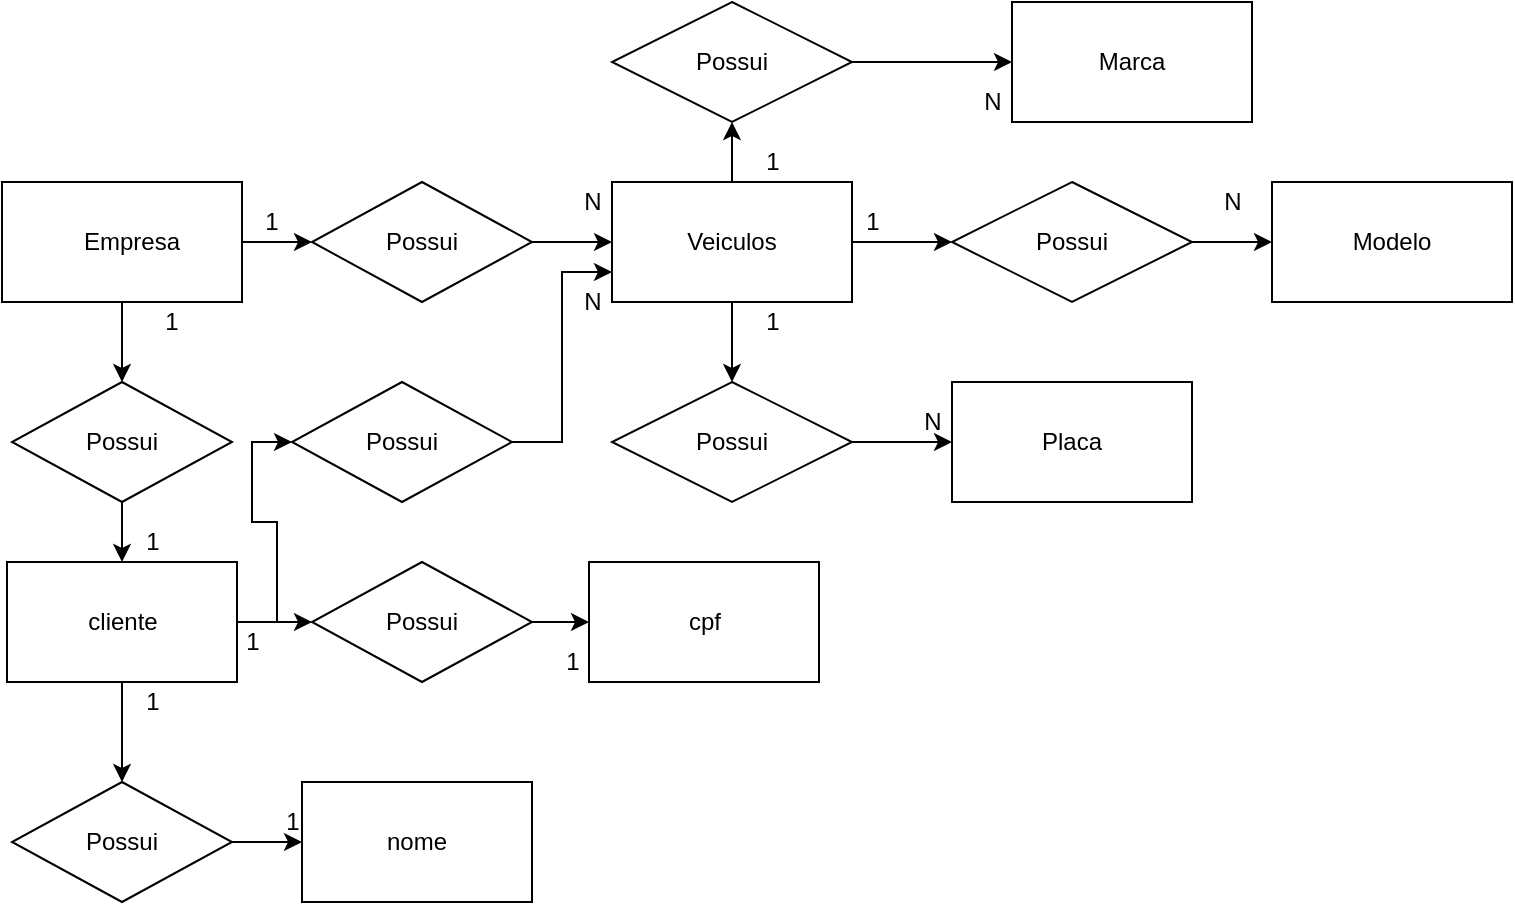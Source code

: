 <mxfile version="14.8.1" type="google"><diagram id="BlsqY-bqH9VC55lTSXHk" name="Page-1"><mxGraphModel dx="1021" dy="529" grid="1" gridSize="10" guides="1" tooltips="1" connect="1" arrows="1" fold="1" page="1" pageScale="1" pageWidth="827" pageHeight="1169" math="0" shadow="0"><root><mxCell id="0"/><mxCell id="1" parent="0"/><mxCell id="jz35ekHARNNPg3Mycyij-14" style="edgeStyle=orthogonalEdgeStyle;rounded=0;orthogonalLoop=1;jettySize=auto;html=1;exitX=1;exitY=0.5;exitDx=0;exitDy=0;entryX=0;entryY=0.5;entryDx=0;entryDy=0;" edge="1" parent="1" source="jz35ekHARNNPg3Mycyij-1" target="jz35ekHARNNPg3Mycyij-3"><mxGeometry relative="1" as="geometry"/></mxCell><mxCell id="jz35ekHARNNPg3Mycyij-30" style="edgeStyle=orthogonalEdgeStyle;rounded=0;orthogonalLoop=1;jettySize=auto;html=1;exitX=0.5;exitY=1;exitDx=0;exitDy=0;entryX=0.5;entryY=0;entryDx=0;entryDy=0;" edge="1" parent="1" source="jz35ekHARNNPg3Mycyij-1" target="jz35ekHARNNPg3Mycyij-28"><mxGeometry relative="1" as="geometry"/></mxCell><mxCell id="jz35ekHARNNPg3Mycyij-1" value="" style="rounded=0;whiteSpace=wrap;html=1;" vertex="1" parent="1"><mxGeometry x="5" y="120" width="120" height="60" as="geometry"/></mxCell><mxCell id="jz35ekHARNNPg3Mycyij-2" value="Empresa" style="text;html=1;strokeColor=none;fillColor=none;align=center;verticalAlign=middle;whiteSpace=wrap;rounded=0;" vertex="1" parent="1"><mxGeometry x="50" y="140" width="40" height="20" as="geometry"/></mxCell><mxCell id="jz35ekHARNNPg3Mycyij-15" style="edgeStyle=orthogonalEdgeStyle;rounded=0;orthogonalLoop=1;jettySize=auto;html=1;exitX=1;exitY=0.5;exitDx=0;exitDy=0;entryX=0;entryY=0.5;entryDx=0;entryDy=0;" edge="1" parent="1" source="jz35ekHARNNPg3Mycyij-3" target="jz35ekHARNNPg3Mycyij-4"><mxGeometry relative="1" as="geometry"/></mxCell><mxCell id="jz35ekHARNNPg3Mycyij-3" value="Possui" style="shape=rhombus;perimeter=rhombusPerimeter;whiteSpace=wrap;html=1;align=center;" vertex="1" parent="1"><mxGeometry x="160" y="120" width="110" height="60" as="geometry"/></mxCell><mxCell id="jz35ekHARNNPg3Mycyij-21" style="edgeStyle=orthogonalEdgeStyle;rounded=0;orthogonalLoop=1;jettySize=auto;html=1;exitX=0.5;exitY=0;exitDx=0;exitDy=0;" edge="1" parent="1" source="jz35ekHARNNPg3Mycyij-4" target="jz35ekHARNNPg3Mycyij-5"><mxGeometry relative="1" as="geometry"/></mxCell><mxCell id="jz35ekHARNNPg3Mycyij-22" style="edgeStyle=orthogonalEdgeStyle;rounded=0;orthogonalLoop=1;jettySize=auto;html=1;exitX=1;exitY=0.5;exitDx=0;exitDy=0;" edge="1" parent="1" source="jz35ekHARNNPg3Mycyij-4" target="jz35ekHARNNPg3Mycyij-7"><mxGeometry relative="1" as="geometry"/></mxCell><mxCell id="jz35ekHARNNPg3Mycyij-23" style="edgeStyle=orthogonalEdgeStyle;rounded=0;orthogonalLoop=1;jettySize=auto;html=1;exitX=0.5;exitY=1;exitDx=0;exitDy=0;entryX=0.5;entryY=0;entryDx=0;entryDy=0;" edge="1" parent="1" source="jz35ekHARNNPg3Mycyij-4" target="jz35ekHARNNPg3Mycyij-6"><mxGeometry relative="1" as="geometry"/></mxCell><mxCell id="jz35ekHARNNPg3Mycyij-4" value="Veiculos" style="rounded=0;whiteSpace=wrap;html=1;" vertex="1" parent="1"><mxGeometry x="310" y="120" width="120" height="60" as="geometry"/></mxCell><mxCell id="jz35ekHARNNPg3Mycyij-16" style="edgeStyle=orthogonalEdgeStyle;rounded=0;orthogonalLoop=1;jettySize=auto;html=1;exitX=1;exitY=0.5;exitDx=0;exitDy=0;entryX=0;entryY=0.5;entryDx=0;entryDy=0;" edge="1" parent="1" source="jz35ekHARNNPg3Mycyij-5" target="jz35ekHARNNPg3Mycyij-8"><mxGeometry relative="1" as="geometry"/></mxCell><mxCell id="jz35ekHARNNPg3Mycyij-5" value="Possui" style="shape=rhombus;perimeter=rhombusPerimeter;whiteSpace=wrap;html=1;align=center;" vertex="1" parent="1"><mxGeometry x="310" y="30" width="120" height="60" as="geometry"/></mxCell><mxCell id="jz35ekHARNNPg3Mycyij-24" style="edgeStyle=orthogonalEdgeStyle;rounded=0;orthogonalLoop=1;jettySize=auto;html=1;entryX=0;entryY=0.5;entryDx=0;entryDy=0;" edge="1" parent="1" source="jz35ekHARNNPg3Mycyij-6" target="jz35ekHARNNPg3Mycyij-9"><mxGeometry relative="1" as="geometry"/></mxCell><mxCell id="jz35ekHARNNPg3Mycyij-6" value="Possui" style="shape=rhombus;perimeter=rhombusPerimeter;whiteSpace=wrap;html=1;align=center;" vertex="1" parent="1"><mxGeometry x="310" y="220" width="120" height="60" as="geometry"/></mxCell><mxCell id="jz35ekHARNNPg3Mycyij-18" style="edgeStyle=orthogonalEdgeStyle;rounded=0;orthogonalLoop=1;jettySize=auto;html=1;exitX=1;exitY=0.5;exitDx=0;exitDy=0;entryX=0;entryY=0.5;entryDx=0;entryDy=0;" edge="1" parent="1" source="jz35ekHARNNPg3Mycyij-7" target="jz35ekHARNNPg3Mycyij-10"><mxGeometry relative="1" as="geometry"/></mxCell><mxCell id="jz35ekHARNNPg3Mycyij-7" value="Possui" style="shape=rhombus;perimeter=rhombusPerimeter;whiteSpace=wrap;html=1;align=center;" vertex="1" parent="1"><mxGeometry x="480" y="120" width="120" height="60" as="geometry"/></mxCell><mxCell id="jz35ekHARNNPg3Mycyij-8" value="Marca" style="rounded=0;whiteSpace=wrap;html=1;" vertex="1" parent="1"><mxGeometry x="510" y="30" width="120" height="60" as="geometry"/></mxCell><mxCell id="jz35ekHARNNPg3Mycyij-9" value="Placa" style="rounded=0;whiteSpace=wrap;html=1;" vertex="1" parent="1"><mxGeometry x="480" y="220" width="120" height="60" as="geometry"/></mxCell><mxCell id="jz35ekHARNNPg3Mycyij-10" value="Modelo" style="rounded=0;whiteSpace=wrap;html=1;" vertex="1" parent="1"><mxGeometry x="640" y="120" width="120" height="60" as="geometry"/></mxCell><mxCell id="jz35ekHARNNPg3Mycyij-25" value="1" style="text;html=1;strokeColor=none;fillColor=none;align=center;verticalAlign=middle;whiteSpace=wrap;rounded=0;" vertex="1" parent="1"><mxGeometry x="120" y="130" width="40" height="20" as="geometry"/></mxCell><mxCell id="jz35ekHARNNPg3Mycyij-49" style="edgeStyle=orthogonalEdgeStyle;rounded=0;orthogonalLoop=1;jettySize=auto;html=1;entryX=0.5;entryY=0;entryDx=0;entryDy=0;" edge="1" parent="1" source="jz35ekHARNNPg3Mycyij-28" target="jz35ekHARNNPg3Mycyij-29"><mxGeometry relative="1" as="geometry"/></mxCell><mxCell id="jz35ekHARNNPg3Mycyij-28" value="Possui" style="shape=rhombus;perimeter=rhombusPerimeter;whiteSpace=wrap;html=1;align=center;" vertex="1" parent="1"><mxGeometry x="10" y="220" width="110" height="60" as="geometry"/></mxCell><mxCell id="jz35ekHARNNPg3Mycyij-53" style="edgeStyle=orthogonalEdgeStyle;rounded=0;orthogonalLoop=1;jettySize=auto;html=1;exitX=1;exitY=0.5;exitDx=0;exitDy=0;entryX=0;entryY=0.5;entryDx=0;entryDy=0;" edge="1" parent="1" source="jz35ekHARNNPg3Mycyij-29" target="jz35ekHARNNPg3Mycyij-43"><mxGeometry relative="1" as="geometry"/></mxCell><mxCell id="jz35ekHARNNPg3Mycyij-54" style="edgeStyle=orthogonalEdgeStyle;rounded=0;orthogonalLoop=1;jettySize=auto;html=1;entryX=0;entryY=0.5;entryDx=0;entryDy=0;" edge="1" parent="1" source="jz35ekHARNNPg3Mycyij-29" target="jz35ekHARNNPg3Mycyij-33"><mxGeometry relative="1" as="geometry"/></mxCell><mxCell id="jz35ekHARNNPg3Mycyij-55" value="" style="edgeStyle=orthogonalEdgeStyle;rounded=0;orthogonalLoop=1;jettySize=auto;html=1;" edge="1" parent="1" source="jz35ekHARNNPg3Mycyij-29" target="jz35ekHARNNPg3Mycyij-34"><mxGeometry relative="1" as="geometry"/></mxCell><mxCell id="jz35ekHARNNPg3Mycyij-29" value="cliente" style="rounded=0;whiteSpace=wrap;html=1;" vertex="1" parent="1"><mxGeometry x="7.5" y="310" width="115" height="60" as="geometry"/></mxCell><mxCell id="jz35ekHARNNPg3Mycyij-32" value="1" style="text;html=1;strokeColor=none;fillColor=none;align=center;verticalAlign=middle;whiteSpace=wrap;rounded=0;" vertex="1" parent="1"><mxGeometry x="70" y="180" width="40" height="20" as="geometry"/></mxCell><mxCell id="jz35ekHARNNPg3Mycyij-42" style="edgeStyle=orthogonalEdgeStyle;rounded=0;orthogonalLoop=1;jettySize=auto;html=1;entryX=0;entryY=0.5;entryDx=0;entryDy=0;" edge="1" parent="1" source="jz35ekHARNNPg3Mycyij-33" target="jz35ekHARNNPg3Mycyij-39"><mxGeometry relative="1" as="geometry"/></mxCell><mxCell id="jz35ekHARNNPg3Mycyij-33" value="Possui" style="shape=rhombus;perimeter=rhombusPerimeter;whiteSpace=wrap;html=1;align=center;" vertex="1" parent="1"><mxGeometry x="160" y="310" width="110" height="60" as="geometry"/></mxCell><mxCell id="jz35ekHARNNPg3Mycyij-41" value="" style="edgeStyle=orthogonalEdgeStyle;rounded=0;orthogonalLoop=1;jettySize=auto;html=1;" edge="1" parent="1" source="jz35ekHARNNPg3Mycyij-34" target="jz35ekHARNNPg3Mycyij-38"><mxGeometry relative="1" as="geometry"/></mxCell><mxCell id="jz35ekHARNNPg3Mycyij-34" value="Possui" style="shape=rhombus;perimeter=rhombusPerimeter;whiteSpace=wrap;html=1;align=center;" vertex="1" parent="1"><mxGeometry x="10" y="420" width="110" height="60" as="geometry"/></mxCell><mxCell id="jz35ekHARNNPg3Mycyij-38" value="nome" style="rounded=0;whiteSpace=wrap;html=1;" vertex="1" parent="1"><mxGeometry x="155" y="420" width="115" height="60" as="geometry"/></mxCell><mxCell id="jz35ekHARNNPg3Mycyij-39" value="cpf" style="rounded=0;whiteSpace=wrap;html=1;" vertex="1" parent="1"><mxGeometry x="298.5" y="310" width="115" height="60" as="geometry"/></mxCell><mxCell id="jz35ekHARNNPg3Mycyij-52" style="edgeStyle=orthogonalEdgeStyle;rounded=0;orthogonalLoop=1;jettySize=auto;html=1;entryX=0;entryY=0.75;entryDx=0;entryDy=0;" edge="1" parent="1" source="jz35ekHARNNPg3Mycyij-43" target="jz35ekHARNNPg3Mycyij-4"><mxGeometry relative="1" as="geometry"/></mxCell><mxCell id="jz35ekHARNNPg3Mycyij-43" value="Possui" style="shape=rhombus;perimeter=rhombusPerimeter;whiteSpace=wrap;html=1;align=center;" vertex="1" parent="1"><mxGeometry x="150" y="220" width="110" height="60" as="geometry"/></mxCell><mxCell id="jz35ekHARNNPg3Mycyij-56" value="N" style="text;html=1;align=center;verticalAlign=middle;resizable=0;points=[];autosize=1;strokeColor=none;" vertex="1" parent="1"><mxGeometry x="290" y="120" width="20" height="20" as="geometry"/></mxCell><mxCell id="jz35ekHARNNPg3Mycyij-57" value="1" style="text;html=1;align=center;verticalAlign=middle;resizable=0;points=[];autosize=1;strokeColor=none;" vertex="1" parent="1"><mxGeometry x="380" y="100" width="20" height="20" as="geometry"/></mxCell><mxCell id="jz35ekHARNNPg3Mycyij-58" value="N" style="text;html=1;align=center;verticalAlign=middle;resizable=0;points=[];autosize=1;strokeColor=none;" vertex="1" parent="1"><mxGeometry x="490" y="70" width="20" height="20" as="geometry"/></mxCell><mxCell id="jz35ekHARNNPg3Mycyij-59" value="1" style="text;html=1;align=center;verticalAlign=middle;resizable=0;points=[];autosize=1;strokeColor=none;" vertex="1" parent="1"><mxGeometry x="430" y="130" width="20" height="20" as="geometry"/></mxCell><mxCell id="jz35ekHARNNPg3Mycyij-60" value="N" style="text;html=1;align=center;verticalAlign=middle;resizable=0;points=[];autosize=1;strokeColor=none;" vertex="1" parent="1"><mxGeometry x="610" y="120" width="20" height="20" as="geometry"/></mxCell><mxCell id="jz35ekHARNNPg3Mycyij-61" value="1" style="text;html=1;align=center;verticalAlign=middle;resizable=0;points=[];autosize=1;strokeColor=none;" vertex="1" parent="1"><mxGeometry x="380" y="180" width="20" height="20" as="geometry"/></mxCell><mxCell id="jz35ekHARNNPg3Mycyij-62" value="N" style="text;html=1;align=center;verticalAlign=middle;resizable=0;points=[];autosize=1;strokeColor=none;" vertex="1" parent="1"><mxGeometry x="460" y="230" width="20" height="20" as="geometry"/></mxCell><mxCell id="jz35ekHARNNPg3Mycyij-63" value="1" style="text;html=1;align=center;verticalAlign=middle;resizable=0;points=[];autosize=1;strokeColor=none;" vertex="1" parent="1"><mxGeometry x="70" y="290" width="20" height="20" as="geometry"/></mxCell><mxCell id="jz35ekHARNNPg3Mycyij-64" value="N" style="text;html=1;align=center;verticalAlign=middle;resizable=0;points=[];autosize=1;strokeColor=none;" vertex="1" parent="1"><mxGeometry x="290" y="170" width="20" height="20" as="geometry"/></mxCell><mxCell id="jz35ekHARNNPg3Mycyij-65" value="1" style="text;html=1;align=center;verticalAlign=middle;resizable=0;points=[];autosize=1;strokeColor=none;" vertex="1" parent="1"><mxGeometry x="70" y="370" width="20" height="20" as="geometry"/></mxCell><mxCell id="jz35ekHARNNPg3Mycyij-66" value="1" style="text;html=1;align=center;verticalAlign=middle;resizable=0;points=[];autosize=1;strokeColor=none;" vertex="1" parent="1"><mxGeometry x="140" y="430" width="20" height="20" as="geometry"/></mxCell><mxCell id="jz35ekHARNNPg3Mycyij-67" value="1" style="text;html=1;align=center;verticalAlign=middle;resizable=0;points=[];autosize=1;strokeColor=none;" vertex="1" parent="1"><mxGeometry x="120" y="340" width="20" height="20" as="geometry"/></mxCell><mxCell id="jz35ekHARNNPg3Mycyij-68" value="1" style="text;html=1;align=center;verticalAlign=middle;resizable=0;points=[];autosize=1;strokeColor=none;" vertex="1" parent="1"><mxGeometry x="280" y="350" width="20" height="20" as="geometry"/></mxCell></root></mxGraphModel></diagram></mxfile>